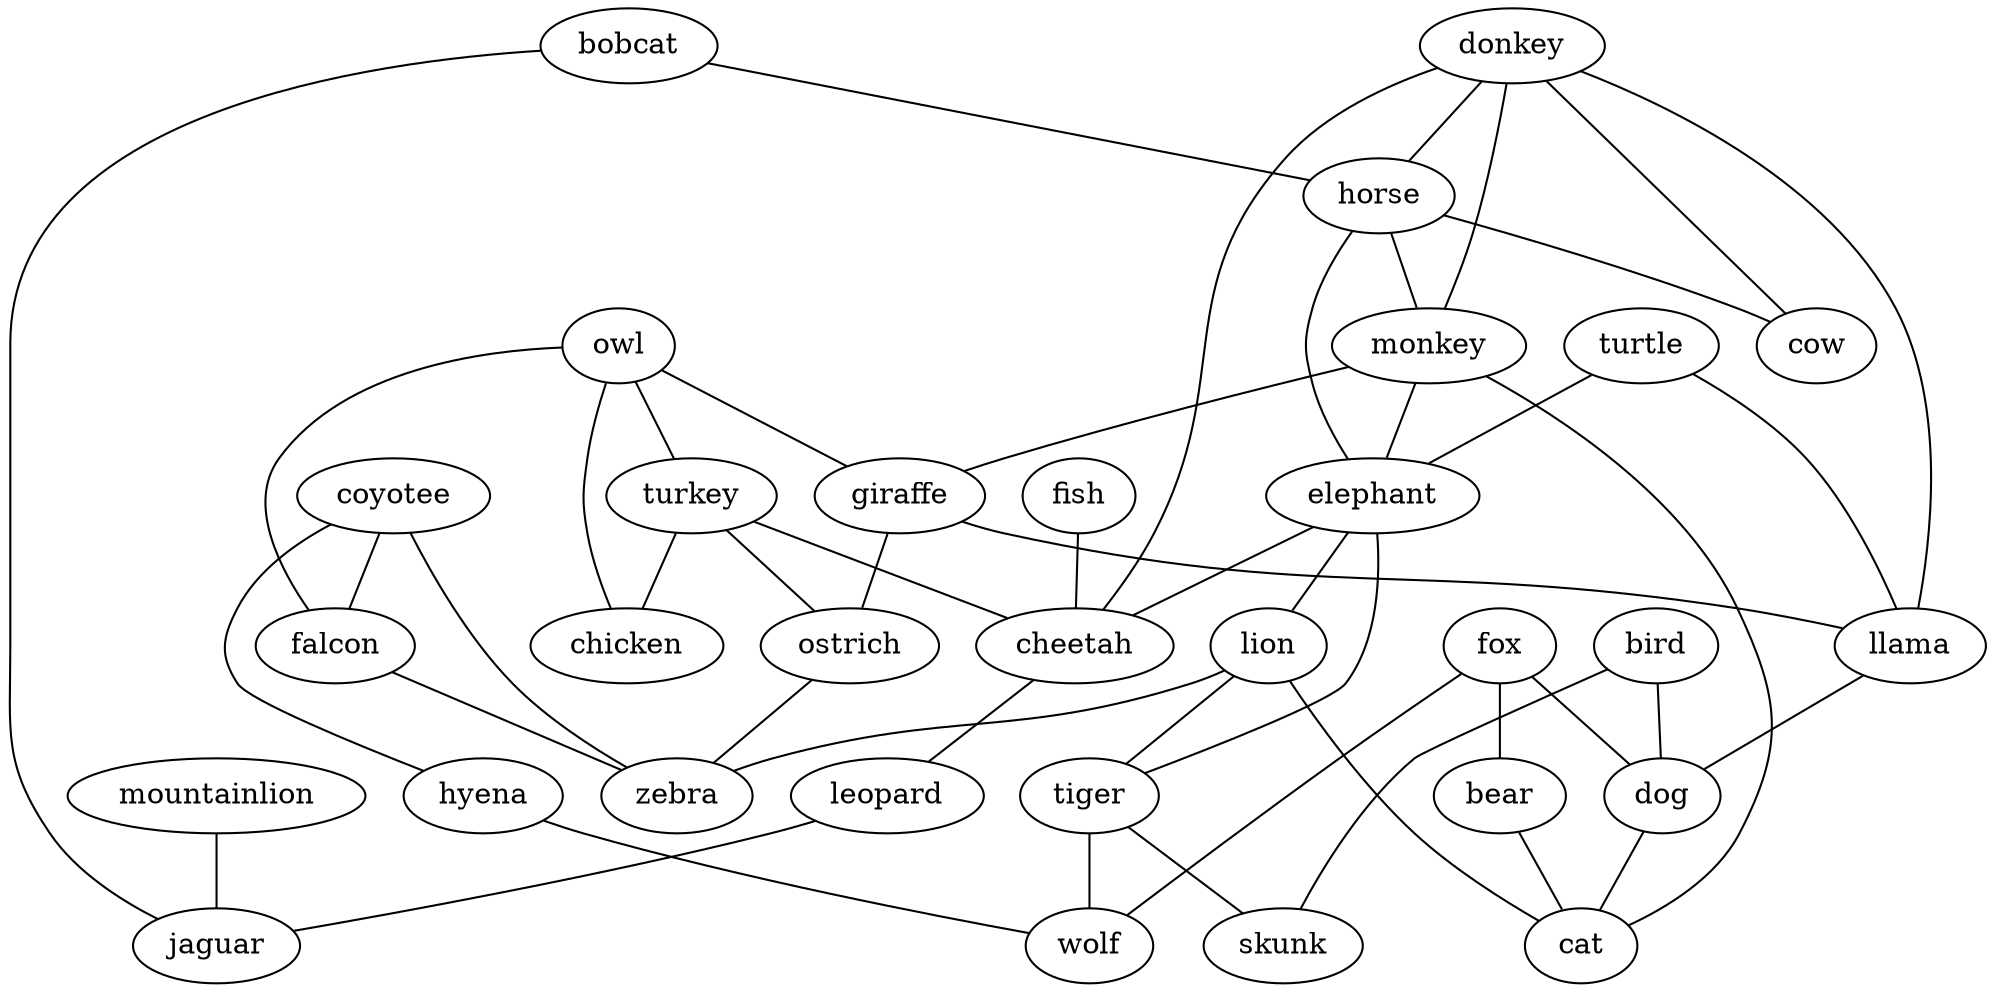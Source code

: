 strict graph G {
turtle;
owl;
donkey;
fish;
bobcat;
turkey;
horse;
monkey;
fox;
elephant;
cheetah;
bird;
coyotee;
lion;
leopard;
bear;
tiger;
giraffe;
llama;
falcon;
ostrich;
mountainlion;
jaguar;
cow;
dog;
cat;
hyena;
chicken;
wolf;
skunk;
zebra;
turtle -- llama  [weight=1];
turtle -- elephant  [weight=1];
owl -- turkey  [weight=1];
owl -- giraffe  [weight=1];
owl -- falcon  [weight=1];
owl -- chicken  [weight=1];
donkey -- horse  [weight=1];
donkey -- monkey  [weight=1];
donkey -- cow  [weight=1];
donkey -- llama  [weight=1];
donkey -- cheetah  [weight=1];
fish -- cheetah  [weight=1];
bobcat -- horse  [weight=1];
bobcat -- jaguar  [weight=1];
turkey -- chicken  [weight=1];
turkey -- cheetah  [weight=1];
turkey -- ostrich  [weight=1];
horse -- monkey  [weight=1];
horse -- cow  [weight=1];
horse -- elephant  [weight=1];
monkey -- giraffe  [weight=1];
monkey -- elephant  [weight=1];
monkey -- cat  [weight=1];
fox -- wolf  [weight=1];
fox -- dog  [weight=1];
fox -- bear  [weight=1];
elephant -- tiger  [weight=1];
elephant -- lion  [weight=1];
elephant -- cheetah  [weight=1];
cheetah -- leopard  [weight=1];
bird -- skunk  [weight=1];
bird -- dog  [weight=1];
coyotee -- hyena  [weight=1];
coyotee -- falcon  [weight=1];
coyotee -- zebra  [weight=1];
lion -- tiger  [weight=1];
lion -- cat  [weight=1];
lion -- zebra  [weight=1];
leopard -- jaguar  [weight=1];
bear -- cat  [weight=1];
tiger -- wolf  [weight=1];
tiger -- skunk  [weight=1];
giraffe -- ostrich  [weight=1];
giraffe -- llama  [weight=1];
llama -- dog  [weight=1];
falcon -- zebra  [weight=1];
ostrich -- zebra  [weight=1];
mountainlion -- jaguar  [weight=1];
dog -- cat  [weight=1];
hyena -- wolf  [weight=1];
}
